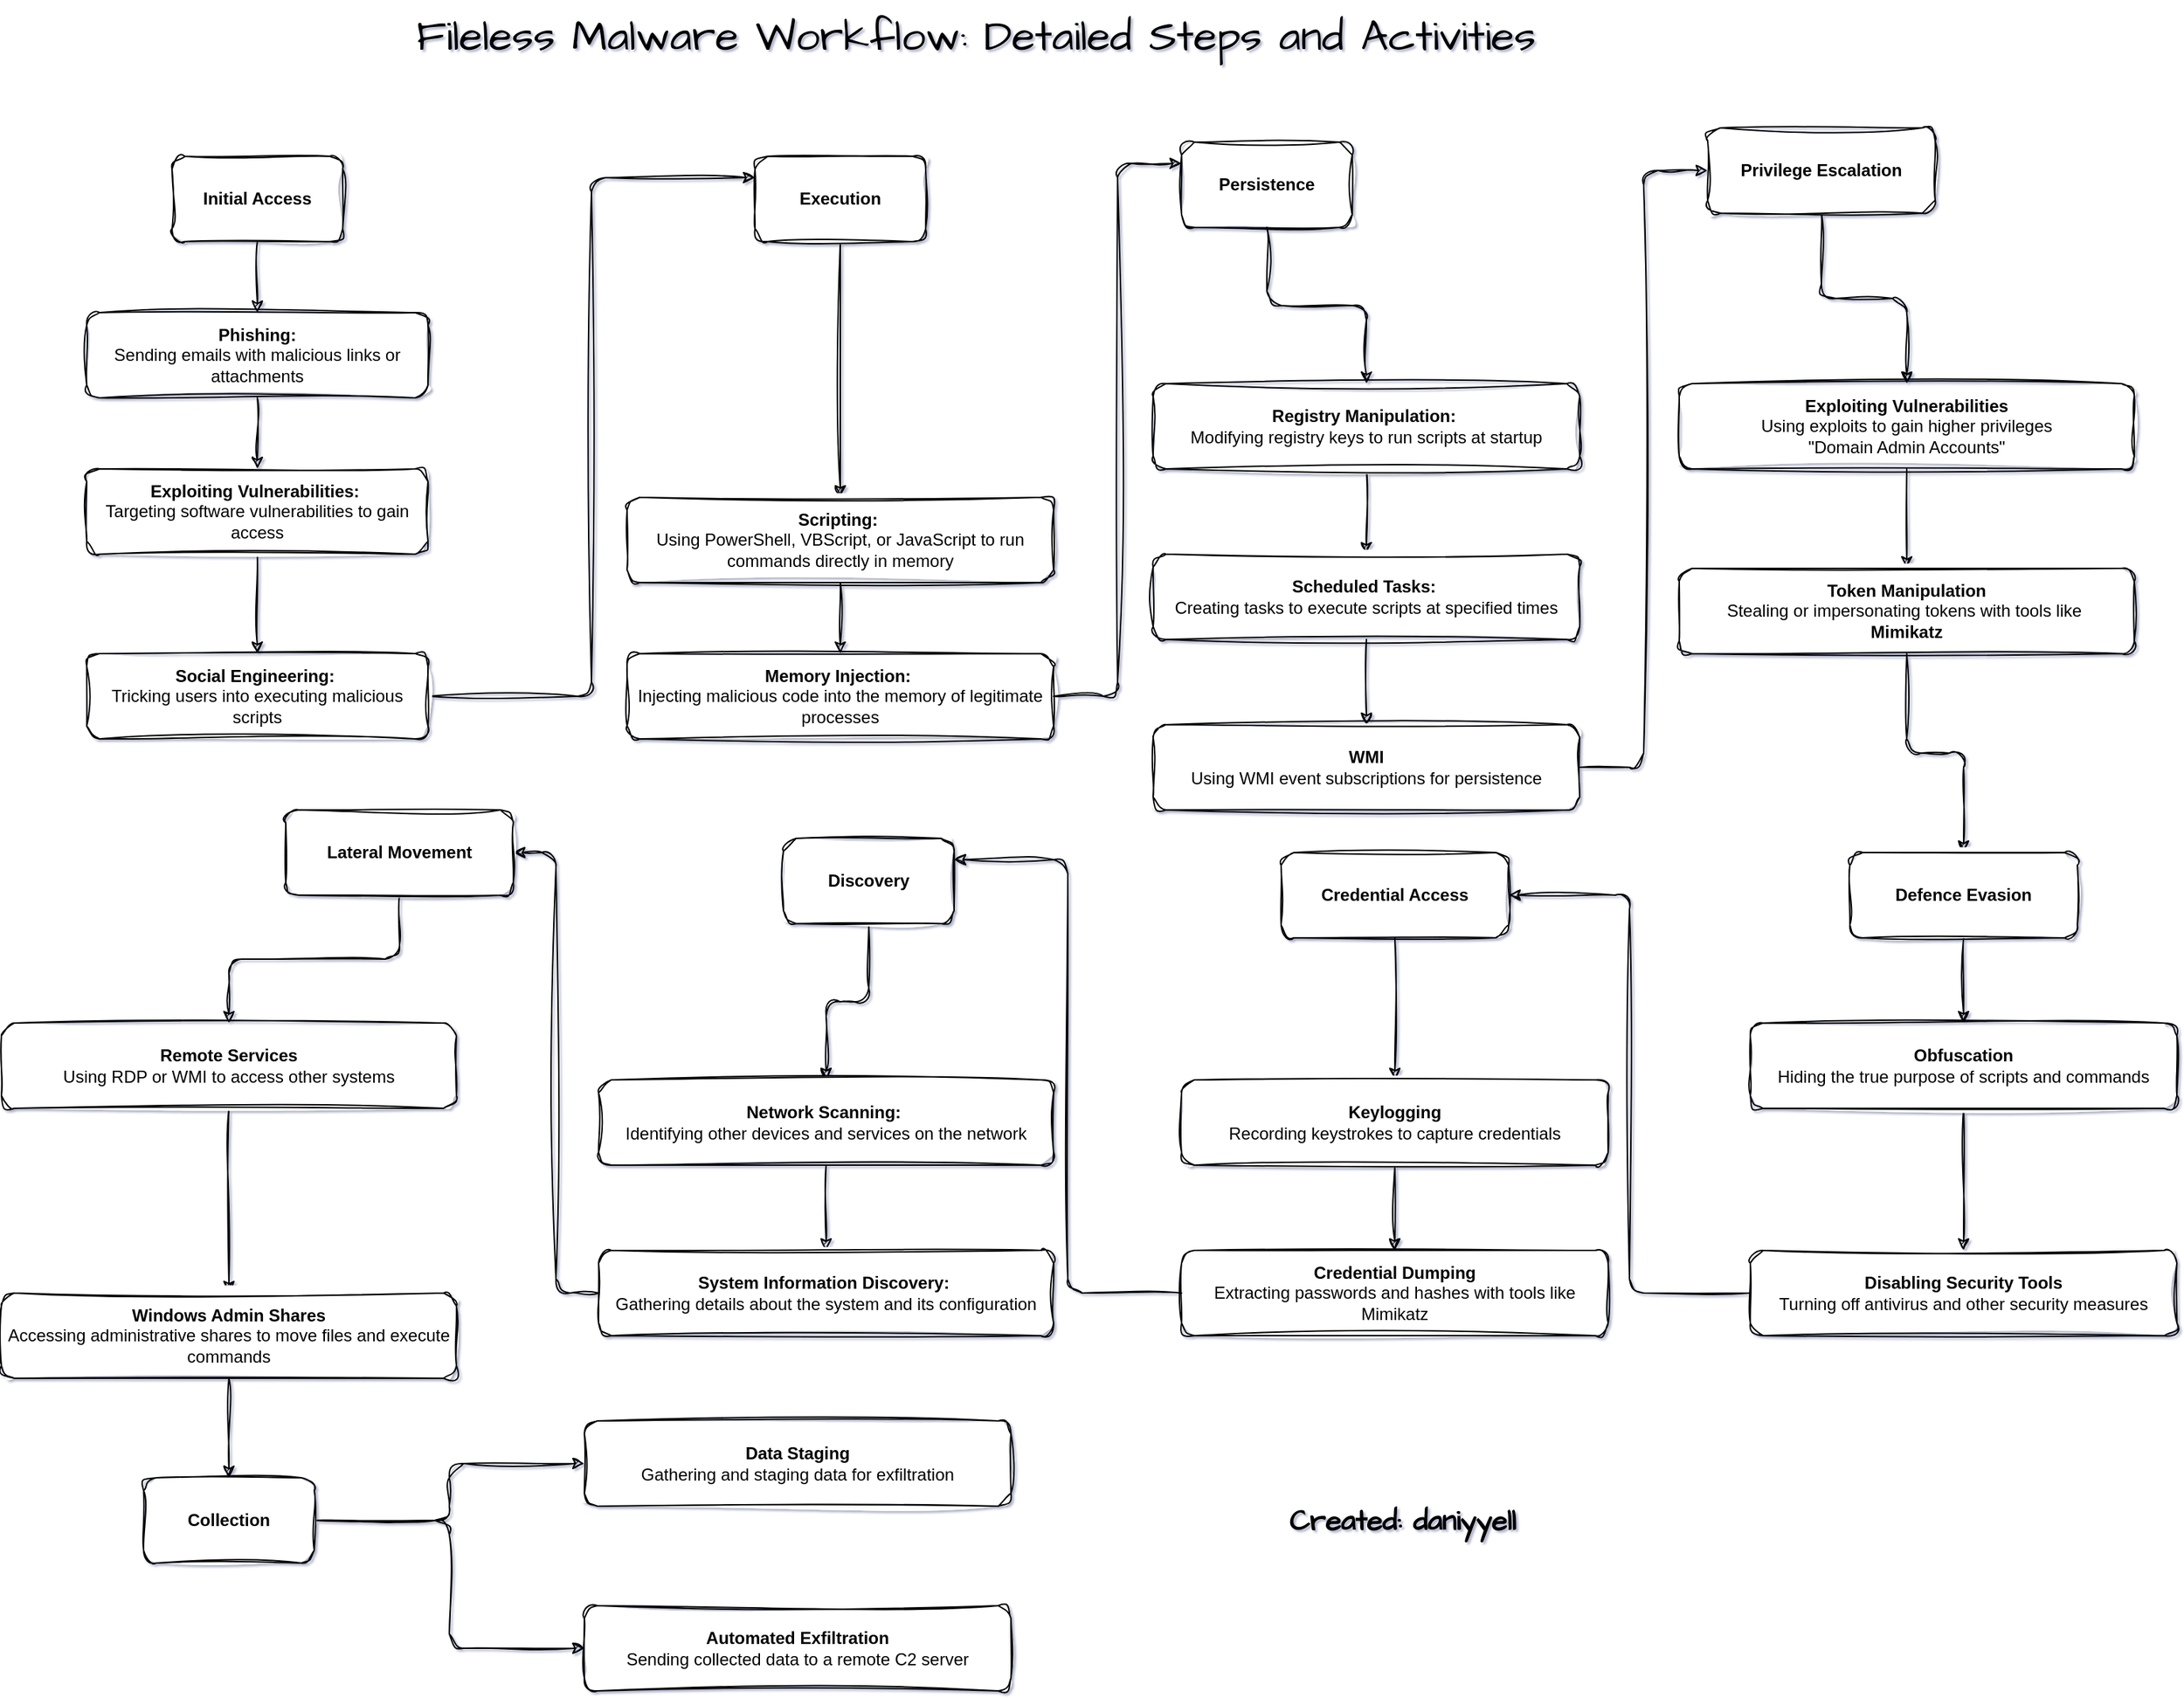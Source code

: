 <mxfile version="24.5.1" type="github">
  <diagram name="Page-1" id="pxp7qfaBqFWQBgs7-R0P">
    <mxGraphModel dx="2638" dy="2282" grid="1" gridSize="10" guides="1" tooltips="1" connect="1" arrows="1" fold="1" page="1" pageScale="1" pageWidth="850" pageHeight="1100" background="#ffffff" math="0" shadow="1">
      <root>
        <mxCell id="0" />
        <mxCell id="1" parent="0" />
        <mxCell id="3B0JiuzJLhS6sqnatpeZ-70" style="edgeStyle=orthogonalEdgeStyle;rounded=1;orthogonalLoop=1;jettySize=auto;html=1;entryX=0;entryY=0.25;entryDx=0;entryDy=0;labelBackgroundColor=none;fontColor=default;sketch=1;curveFitting=1;jiggle=2;" edge="1" parent="1" source="3B0JiuzJLhS6sqnatpeZ-4" target="3B0JiuzJLhS6sqnatpeZ-5">
          <mxGeometry relative="1" as="geometry" />
        </mxCell>
        <mxCell id="3B0JiuzJLhS6sqnatpeZ-7" value="&lt;div&gt;&lt;b&gt;Memory Injection:&amp;nbsp;&lt;/b&gt;&lt;/div&gt;&lt;div&gt;Injecting malicious code into the memory of legitimate processes&lt;/div&gt;" style="rounded=1;whiteSpace=wrap;html=1;labelBackgroundColor=none;sketch=1;curveFitting=1;jiggle=2;" vertex="1" parent="1">
          <mxGeometry x="200" y="80" width="300" height="60" as="geometry" />
        </mxCell>
        <mxCell id="3B0JiuzJLhS6sqnatpeZ-77" style="edgeStyle=orthogonalEdgeStyle;rounded=1;orthogonalLoop=1;jettySize=auto;html=1;labelBackgroundColor=none;fontColor=default;sketch=1;curveFitting=1;jiggle=2;" edge="1" parent="1" source="3B0JiuzJLhS6sqnatpeZ-9" target="3B0JiuzJLhS6sqnatpeZ-10">
          <mxGeometry relative="1" as="geometry" />
        </mxCell>
        <mxCell id="3B0JiuzJLhS6sqnatpeZ-9" value="&lt;div&gt;&lt;b&gt;Registry Manipulation:&lt;/b&gt;&amp;nbsp;&lt;/div&gt;&lt;div&gt;Modifying registry keys to run scripts at startup&lt;/div&gt;" style="rounded=1;whiteSpace=wrap;html=1;labelBackgroundColor=none;sketch=1;curveFitting=1;jiggle=2;" vertex="1" parent="1">
          <mxGeometry x="570" y="-110" width="300" height="60" as="geometry" />
        </mxCell>
        <mxCell id="3B0JiuzJLhS6sqnatpeZ-78" value="" style="edgeStyle=orthogonalEdgeStyle;rounded=1;orthogonalLoop=1;jettySize=auto;html=1;labelBackgroundColor=none;fontColor=default;sketch=1;curveFitting=1;jiggle=2;" edge="1" parent="1" source="3B0JiuzJLhS6sqnatpeZ-10" target="3B0JiuzJLhS6sqnatpeZ-11">
          <mxGeometry relative="1" as="geometry" />
        </mxCell>
        <mxCell id="3B0JiuzJLhS6sqnatpeZ-10" value="&lt;div&gt;&lt;b&gt;Scheduled Tasks:&amp;nbsp;&lt;/b&gt;&lt;/div&gt;&lt;div&gt;Creating tasks to execute scripts at specified times&lt;/div&gt;" style="rounded=1;whiteSpace=wrap;html=1;labelBackgroundColor=none;sketch=1;curveFitting=1;jiggle=2;" vertex="1" parent="1">
          <mxGeometry x="570" y="10" width="300" height="60" as="geometry" />
        </mxCell>
        <mxCell id="3B0JiuzJLhS6sqnatpeZ-101" style="edgeStyle=orthogonalEdgeStyle;rounded=1;orthogonalLoop=1;jettySize=auto;html=1;entryX=0;entryY=0.5;entryDx=0;entryDy=0;labelBackgroundColor=none;fontColor=default;sketch=1;curveFitting=1;jiggle=2;" edge="1" parent="1" source="3B0JiuzJLhS6sqnatpeZ-11" target="3B0JiuzJLhS6sqnatpeZ-12">
          <mxGeometry relative="1" as="geometry" />
        </mxCell>
        <mxCell id="3B0JiuzJLhS6sqnatpeZ-11" value="&lt;div&gt;&lt;b&gt;WMI &lt;br&gt;&lt;/b&gt;&lt;/div&gt;&lt;div&gt;Using WMI event subscriptions for persistence&lt;/div&gt;" style="rounded=1;whiteSpace=wrap;html=1;labelBackgroundColor=none;sketch=1;curveFitting=1;jiggle=2;" vertex="1" parent="1">
          <mxGeometry x="570" y="130" width="300" height="60" as="geometry" />
        </mxCell>
        <mxCell id="3B0JiuzJLhS6sqnatpeZ-83" value="" style="edgeStyle=orthogonalEdgeStyle;rounded=1;orthogonalLoop=1;jettySize=auto;html=1;labelBackgroundColor=none;fontColor=default;sketch=1;curveFitting=1;jiggle=2;" edge="1" parent="1" source="3B0JiuzJLhS6sqnatpeZ-12" target="3B0JiuzJLhS6sqnatpeZ-13">
          <mxGeometry relative="1" as="geometry" />
        </mxCell>
        <mxCell id="3B0JiuzJLhS6sqnatpeZ-12" value="&lt;b&gt;Privilege Escalation&lt;/b&gt;" style="rounded=1;whiteSpace=wrap;html=1;labelBackgroundColor=none;sketch=1;curveFitting=1;jiggle=2;" vertex="1" parent="1">
          <mxGeometry x="960" y="-290" width="160" height="60" as="geometry" />
        </mxCell>
        <mxCell id="3B0JiuzJLhS6sqnatpeZ-81" value="" style="edgeStyle=orthogonalEdgeStyle;rounded=1;orthogonalLoop=1;jettySize=auto;html=1;labelBackgroundColor=none;fontColor=default;sketch=1;curveFitting=1;jiggle=2;" edge="1" parent="1" source="3B0JiuzJLhS6sqnatpeZ-13" target="3B0JiuzJLhS6sqnatpeZ-14">
          <mxGeometry relative="1" as="geometry" />
        </mxCell>
        <mxCell id="3B0JiuzJLhS6sqnatpeZ-13" value="&lt;div&gt;&lt;b&gt;Exploiting Vulnerabilities &lt;br&gt;&lt;/b&gt;&lt;/div&gt;&lt;div&gt;Using exploits to gain higher privileges&lt;/div&gt;&lt;div&gt;&lt;span data-hs-cos-type=&quot;rich_text&quot; data-hs-cos-general-type=&quot;meta_field&quot; style=&quot;&quot; class=&quot;hs_cos_wrapper hs_cos_wrapper_meta_field hs_cos_wrapper_type_rich_text&quot; id=&quot;hs_cos_wrapper_post_body&quot;&gt;&quot;Domain Admin Accounts&quot;&lt;/span&gt;&lt;/div&gt;" style="rounded=1;whiteSpace=wrap;html=1;labelBackgroundColor=none;sketch=1;curveFitting=1;jiggle=2;" vertex="1" parent="1">
          <mxGeometry x="940" y="-110" width="320" height="60" as="geometry" />
        </mxCell>
        <mxCell id="3B0JiuzJLhS6sqnatpeZ-85" value="" style="edgeStyle=orthogonalEdgeStyle;rounded=1;orthogonalLoop=1;jettySize=auto;html=1;labelBackgroundColor=none;fontColor=default;sketch=1;curveFitting=1;jiggle=2;" edge="1" parent="1" source="3B0JiuzJLhS6sqnatpeZ-14" target="3B0JiuzJLhS6sqnatpeZ-15">
          <mxGeometry relative="1" as="geometry" />
        </mxCell>
        <mxCell id="3B0JiuzJLhS6sqnatpeZ-14" value="&lt;div&gt;&lt;b&gt;Token Manipulation &lt;br&gt;&lt;/b&gt;&lt;/div&gt;&lt;div&gt;Stealing or impersonating tokens with tools like&amp;nbsp;&lt;/div&gt;&lt;div&gt;&lt;b&gt;Mimikatz&lt;/b&gt;&lt;/div&gt;" style="rounded=1;whiteSpace=wrap;html=1;labelBackgroundColor=none;sketch=1;curveFitting=1;jiggle=2;" vertex="1" parent="1">
          <mxGeometry x="940" y="20" width="320" height="60" as="geometry" />
        </mxCell>
        <mxCell id="3B0JiuzJLhS6sqnatpeZ-87" style="edgeStyle=orthogonalEdgeStyle;rounded=1;orthogonalLoop=1;jettySize=auto;html=1;entryX=1;entryY=0.5;entryDx=0;entryDy=0;labelBackgroundColor=none;fontColor=default;sketch=1;curveFitting=1;jiggle=2;" edge="1" parent="1" source="3B0JiuzJLhS6sqnatpeZ-17" target="3B0JiuzJLhS6sqnatpeZ-18">
          <mxGeometry relative="1" as="geometry" />
        </mxCell>
        <mxCell id="3B0JiuzJLhS6sqnatpeZ-72" style="edgeStyle=orthogonalEdgeStyle;rounded=1;orthogonalLoop=1;jettySize=auto;html=1;labelBackgroundColor=none;fontColor=default;sketch=1;curveFitting=1;jiggle=2;" edge="1" parent="1" source="3B0JiuzJLhS6sqnatpeZ-5" target="3B0JiuzJLhS6sqnatpeZ-6">
          <mxGeometry relative="1" as="geometry" />
        </mxCell>
        <mxCell id="3B0JiuzJLhS6sqnatpeZ-5" value="&lt;b&gt;Execution&lt;/b&gt;" style="rounded=1;whiteSpace=wrap;html=1;labelBackgroundColor=none;sketch=1;curveFitting=1;jiggle=2;" vertex="1" parent="1">
          <mxGeometry x="290" y="-270" width="120" height="60" as="geometry" />
        </mxCell>
        <mxCell id="3B0JiuzJLhS6sqnatpeZ-63" value="" style="edgeStyle=orthogonalEdgeStyle;rounded=1;orthogonalLoop=1;jettySize=auto;html=1;labelBackgroundColor=none;fontColor=default;sketch=1;curveFitting=1;jiggle=2;" edge="1" parent="1" source="3B0JiuzJLhS6sqnatpeZ-6" target="3B0JiuzJLhS6sqnatpeZ-7">
          <mxGeometry relative="1" as="geometry" />
        </mxCell>
        <mxCell id="3B0JiuzJLhS6sqnatpeZ-6" value="&lt;div&gt;&lt;b&gt;Scripting:&amp;nbsp;&lt;/b&gt;&lt;/div&gt;&lt;div&gt;Using PowerShell, VBScript, or JavaScript to run commands directly in memory&lt;/div&gt;" style="rounded=1;whiteSpace=wrap;html=1;labelBackgroundColor=none;sketch=1;curveFitting=1;jiggle=2;" vertex="1" parent="1">
          <mxGeometry x="200" y="-30" width="300" height="60" as="geometry" />
        </mxCell>
        <mxCell id="3B0JiuzJLhS6sqnatpeZ-64" style="edgeStyle=orthogonalEdgeStyle;rounded=1;orthogonalLoop=1;jettySize=auto;html=1;entryX=0;entryY=0.25;entryDx=0;entryDy=0;labelBackgroundColor=none;fontColor=default;sketch=1;curveFitting=1;jiggle=2;" edge="1" parent="1" source="3B0JiuzJLhS6sqnatpeZ-7" target="3B0JiuzJLhS6sqnatpeZ-8">
          <mxGeometry relative="1" as="geometry" />
        </mxCell>
        <mxCell id="3B0JiuzJLhS6sqnatpeZ-76" style="edgeStyle=orthogonalEdgeStyle;rounded=1;orthogonalLoop=1;jettySize=auto;html=1;labelBackgroundColor=none;fontColor=default;sketch=1;curveFitting=1;jiggle=2;" edge="1" parent="1" source="3B0JiuzJLhS6sqnatpeZ-8" target="3B0JiuzJLhS6sqnatpeZ-9">
          <mxGeometry relative="1" as="geometry" />
        </mxCell>
        <mxCell id="3B0JiuzJLhS6sqnatpeZ-8" value="&lt;b&gt;Persistence&lt;/b&gt;" style="rounded=1;whiteSpace=wrap;html=1;labelBackgroundColor=none;sketch=1;curveFitting=1;jiggle=2;" vertex="1" parent="1">
          <mxGeometry x="590" y="-280" width="120" height="60" as="geometry" />
        </mxCell>
        <mxCell id="3B0JiuzJLhS6sqnatpeZ-92" value="" style="edgeStyle=orthogonalEdgeStyle;rounded=1;orthogonalLoop=1;jettySize=auto;html=1;labelBackgroundColor=none;fontColor=default;sketch=1;curveFitting=1;jiggle=2;" edge="1" parent="1" source="3B0JiuzJLhS6sqnatpeZ-21" target="3B0JiuzJLhS6sqnatpeZ-22">
          <mxGeometry relative="1" as="geometry" />
        </mxCell>
        <mxCell id="3B0JiuzJLhS6sqnatpeZ-21" value="&lt;b&gt;Discovery&lt;/b&gt;" style="rounded=1;whiteSpace=wrap;html=1;labelBackgroundColor=none;sketch=1;curveFitting=1;jiggle=2;" vertex="1" parent="1">
          <mxGeometry x="310" y="210" width="120" height="60" as="geometry" />
        </mxCell>
        <mxCell id="3B0JiuzJLhS6sqnatpeZ-93" value="" style="edgeStyle=orthogonalEdgeStyle;rounded=1;orthogonalLoop=1;jettySize=auto;html=1;labelBackgroundColor=none;fontColor=default;sketch=1;curveFitting=1;jiggle=2;" edge="1" parent="1" source="3B0JiuzJLhS6sqnatpeZ-22" target="3B0JiuzJLhS6sqnatpeZ-23">
          <mxGeometry relative="1" as="geometry" />
        </mxCell>
        <mxCell id="3B0JiuzJLhS6sqnatpeZ-22" value="&lt;div&gt;&lt;b&gt;Network Scanning:&amp;nbsp;&lt;/b&gt;&lt;/div&gt;&lt;div&gt;Identifying other devices and services on the network&lt;/div&gt;" style="rounded=1;whiteSpace=wrap;html=1;labelBackgroundColor=none;sketch=1;curveFitting=1;jiggle=2;" vertex="1" parent="1">
          <mxGeometry x="180" y="380" width="320" height="60" as="geometry" />
        </mxCell>
        <mxCell id="3B0JiuzJLhS6sqnatpeZ-95" style="edgeStyle=orthogonalEdgeStyle;rounded=1;orthogonalLoop=1;jettySize=auto;html=1;entryX=1;entryY=0.5;entryDx=0;entryDy=0;labelBackgroundColor=none;fontColor=default;sketch=1;curveFitting=1;jiggle=2;" edge="1" parent="1" source="3B0JiuzJLhS6sqnatpeZ-23" target="3B0JiuzJLhS6sqnatpeZ-24">
          <mxGeometry relative="1" as="geometry" />
        </mxCell>
        <mxCell id="3B0JiuzJLhS6sqnatpeZ-23" value="&lt;div&gt;&lt;b&gt;System Information Discovery:&amp;nbsp;&lt;/b&gt;&lt;/div&gt;&lt;div&gt;Gathering details about the system and its configuration&lt;/div&gt;" style="rounded=1;whiteSpace=wrap;html=1;labelBackgroundColor=none;sketch=1;curveFitting=1;jiggle=2;" vertex="1" parent="1">
          <mxGeometry x="180" y="500" width="320" height="60" as="geometry" />
        </mxCell>
        <mxCell id="3B0JiuzJLhS6sqnatpeZ-96" value="" style="edgeStyle=orthogonalEdgeStyle;rounded=1;orthogonalLoop=1;jettySize=auto;html=1;labelBackgroundColor=none;fontColor=default;sketch=1;curveFitting=1;jiggle=2;" edge="1" parent="1" source="3B0JiuzJLhS6sqnatpeZ-24" target="3B0JiuzJLhS6sqnatpeZ-25">
          <mxGeometry relative="1" as="geometry" />
        </mxCell>
        <mxCell id="3B0JiuzJLhS6sqnatpeZ-24" value="&lt;b&gt;Lateral Movement&lt;/b&gt;" style="rounded=1;whiteSpace=wrap;html=1;labelBackgroundColor=none;sketch=1;curveFitting=1;jiggle=2;" vertex="1" parent="1">
          <mxGeometry x="-40" y="190" width="160" height="60" as="geometry" />
        </mxCell>
        <mxCell id="3B0JiuzJLhS6sqnatpeZ-107" style="edgeStyle=orthogonalEdgeStyle;rounded=1;orthogonalLoop=1;jettySize=auto;html=1;labelBackgroundColor=none;fontColor=default;sketch=1;curveFitting=1;jiggle=2;" edge="1" parent="1" source="3B0JiuzJLhS6sqnatpeZ-25" target="3B0JiuzJLhS6sqnatpeZ-26">
          <mxGeometry relative="1" as="geometry" />
        </mxCell>
        <mxCell id="3B0JiuzJLhS6sqnatpeZ-25" value="&lt;div&gt;&lt;b&gt;Remote Services &lt;br&gt;&lt;/b&gt;&lt;/div&gt;&lt;div&gt;Using RDP or WMI to access other systems&lt;/div&gt;" style="rounded=1;whiteSpace=wrap;html=1;labelBackgroundColor=none;sketch=1;curveFitting=1;jiggle=2;" vertex="1" parent="1">
          <mxGeometry x="-240" y="340" width="320" height="60" as="geometry" />
        </mxCell>
        <mxCell id="3B0JiuzJLhS6sqnatpeZ-111" style="edgeStyle=orthogonalEdgeStyle;rounded=1;orthogonalLoop=1;jettySize=auto;html=1;labelBackgroundColor=none;fontColor=default;sketch=1;curveFitting=1;jiggle=2;" edge="1" parent="1" source="3B0JiuzJLhS6sqnatpeZ-26" target="3B0JiuzJLhS6sqnatpeZ-27">
          <mxGeometry relative="1" as="geometry" />
        </mxCell>
        <mxCell id="3B0JiuzJLhS6sqnatpeZ-26" value="&lt;div&gt;&lt;b&gt;Windows Admin Shares&lt;/b&gt; &lt;br&gt;&lt;/div&gt;&lt;div&gt;Accessing administrative shares to move files and execute commands&lt;/div&gt;" style="rounded=1;whiteSpace=wrap;html=1;labelBackgroundColor=none;sketch=1;curveFitting=1;jiggle=2;" vertex="1" parent="1">
          <mxGeometry x="-240" y="530" width="320" height="60" as="geometry" />
        </mxCell>
        <mxCell id="3B0JiuzJLhS6sqnatpeZ-100" value="" style="group;labelBackgroundColor=none;rounded=1;sketch=1;curveFitting=1;jiggle=2;" vertex="1" connectable="0" parent="1">
          <mxGeometry x="-180" y="-270" width="240" height="410" as="geometry" />
        </mxCell>
        <mxCell id="3B0JiuzJLhS6sqnatpeZ-58" value="" style="edgeStyle=orthogonalEdgeStyle;rounded=1;orthogonalLoop=1;jettySize=auto;html=1;labelBackgroundColor=none;fontColor=default;sketch=1;curveFitting=1;jiggle=2;" edge="1" parent="3B0JiuzJLhS6sqnatpeZ-100" source="3B0JiuzJLhS6sqnatpeZ-1" target="3B0JiuzJLhS6sqnatpeZ-2">
          <mxGeometry relative="1" as="geometry" />
        </mxCell>
        <mxCell id="3B0JiuzJLhS6sqnatpeZ-1" value="&lt;b&gt;Initial Access&lt;/b&gt;" style="rounded=1;whiteSpace=wrap;html=1;labelBackgroundColor=none;sketch=1;curveFitting=1;jiggle=2;" vertex="1" parent="3B0JiuzJLhS6sqnatpeZ-100">
          <mxGeometry x="60" width="120" height="60" as="geometry" />
        </mxCell>
        <mxCell id="3B0JiuzJLhS6sqnatpeZ-59" value="" style="edgeStyle=orthogonalEdgeStyle;rounded=1;orthogonalLoop=1;jettySize=auto;html=1;labelBackgroundColor=none;fontColor=default;sketch=1;curveFitting=1;jiggle=2;" edge="1" parent="3B0JiuzJLhS6sqnatpeZ-100" source="3B0JiuzJLhS6sqnatpeZ-2" target="3B0JiuzJLhS6sqnatpeZ-3">
          <mxGeometry relative="1" as="geometry" />
        </mxCell>
        <mxCell id="3B0JiuzJLhS6sqnatpeZ-2" value="&lt;b&gt;Phishing: &lt;/b&gt;&lt;br&gt;Sending emails with malicious links or attachments" style="rounded=1;whiteSpace=wrap;html=1;labelBackgroundColor=none;sketch=1;curveFitting=1;jiggle=2;" vertex="1" parent="3B0JiuzJLhS6sqnatpeZ-100">
          <mxGeometry y="110" width="240" height="60" as="geometry" />
        </mxCell>
        <mxCell id="3B0JiuzJLhS6sqnatpeZ-60" value="" style="edgeStyle=orthogonalEdgeStyle;rounded=1;orthogonalLoop=1;jettySize=auto;html=1;labelBackgroundColor=none;fontColor=default;sketch=1;curveFitting=1;jiggle=2;" edge="1" parent="3B0JiuzJLhS6sqnatpeZ-100" source="3B0JiuzJLhS6sqnatpeZ-3" target="3B0JiuzJLhS6sqnatpeZ-4">
          <mxGeometry relative="1" as="geometry" />
        </mxCell>
        <mxCell id="3B0JiuzJLhS6sqnatpeZ-3" value="&lt;div&gt;&lt;b&gt;Exploiting Vulnerabilities:&amp;nbsp;&lt;/b&gt;&lt;/div&gt;&lt;div&gt;Targeting software vulnerabilities to gain access&lt;/div&gt;" style="rounded=1;whiteSpace=wrap;html=1;labelBackgroundColor=none;sketch=1;curveFitting=1;jiggle=2;" vertex="1" parent="3B0JiuzJLhS6sqnatpeZ-100">
          <mxGeometry y="220" width="240" height="60" as="geometry" />
        </mxCell>
        <mxCell id="3B0JiuzJLhS6sqnatpeZ-4" value="&lt;div&gt;&lt;b&gt;Social Engineering:&amp;nbsp;&lt;/b&gt;&lt;/div&gt;&lt;div&gt;Tricking users into executing malicious scripts&lt;/div&gt;" style="rounded=1;whiteSpace=wrap;html=1;labelBackgroundColor=none;sketch=1;curveFitting=1;jiggle=2;" vertex="1" parent="3B0JiuzJLhS6sqnatpeZ-100">
          <mxGeometry y="350" width="240" height="60" as="geometry" />
        </mxCell>
        <mxCell id="3B0JiuzJLhS6sqnatpeZ-103" value="" style="group;labelBackgroundColor=none;rounded=1;sketch=1;curveFitting=1;jiggle=2;" vertex="1" connectable="0" parent="1">
          <mxGeometry x="990" y="220" width="300" height="340" as="geometry" />
        </mxCell>
        <mxCell id="3B0JiuzJLhS6sqnatpeZ-102" value="" style="edgeStyle=orthogonalEdgeStyle;rounded=1;orthogonalLoop=1;jettySize=auto;html=1;labelBackgroundColor=none;fontColor=default;sketch=1;curveFitting=1;jiggle=2;" edge="1" parent="3B0JiuzJLhS6sqnatpeZ-103" source="3B0JiuzJLhS6sqnatpeZ-15" target="3B0JiuzJLhS6sqnatpeZ-16">
          <mxGeometry relative="1" as="geometry" />
        </mxCell>
        <mxCell id="3B0JiuzJLhS6sqnatpeZ-15" value="&lt;b&gt;Defence Evasion&lt;/b&gt;" style="rounded=1;whiteSpace=wrap;html=1;labelBackgroundColor=none;sketch=1;curveFitting=1;jiggle=2;" vertex="1" parent="3B0JiuzJLhS6sqnatpeZ-103">
          <mxGeometry x="70" width="160" height="60" as="geometry" />
        </mxCell>
        <mxCell id="3B0JiuzJLhS6sqnatpeZ-86" value="" style="edgeStyle=orthogonalEdgeStyle;rounded=1;orthogonalLoop=1;jettySize=auto;html=1;labelBackgroundColor=none;fontColor=default;sketch=1;curveFitting=1;jiggle=2;" edge="1" parent="3B0JiuzJLhS6sqnatpeZ-103" source="3B0JiuzJLhS6sqnatpeZ-16" target="3B0JiuzJLhS6sqnatpeZ-17">
          <mxGeometry relative="1" as="geometry" />
        </mxCell>
        <mxCell id="3B0JiuzJLhS6sqnatpeZ-16" value="&lt;div&gt;&lt;b&gt;Obfuscation &lt;br&gt;&lt;/b&gt;&lt;/div&gt;&lt;div&gt;Hiding the true purpose of scripts and commands&lt;/div&gt;" style="rounded=1;whiteSpace=wrap;html=1;labelBackgroundColor=none;sketch=1;curveFitting=1;jiggle=2;" vertex="1" parent="3B0JiuzJLhS6sqnatpeZ-103">
          <mxGeometry y="120" width="300" height="60" as="geometry" />
        </mxCell>
        <mxCell id="3B0JiuzJLhS6sqnatpeZ-17" value="&lt;div&gt;&lt;b&gt;Disabling Security Tools &lt;br&gt;&lt;/b&gt;&lt;/div&gt;&lt;div&gt;Turning off antivirus and other security measures&lt;/div&gt;" style="rounded=1;whiteSpace=wrap;html=1;labelBackgroundColor=none;sketch=1;curveFitting=1;jiggle=2;" vertex="1" parent="3B0JiuzJLhS6sqnatpeZ-103">
          <mxGeometry y="280" width="300" height="60" as="geometry" />
        </mxCell>
        <mxCell id="3B0JiuzJLhS6sqnatpeZ-104" value="" style="group;labelBackgroundColor=none;rounded=1;sketch=1;curveFitting=1;jiggle=2;" vertex="1" connectable="0" parent="1">
          <mxGeometry x="590" y="220" width="300" height="340" as="geometry" />
        </mxCell>
        <mxCell id="3B0JiuzJLhS6sqnatpeZ-88" value="" style="edgeStyle=orthogonalEdgeStyle;rounded=1;orthogonalLoop=1;jettySize=auto;html=1;labelBackgroundColor=none;fontColor=default;sketch=1;curveFitting=1;jiggle=2;" edge="1" parent="3B0JiuzJLhS6sqnatpeZ-104" source="3B0JiuzJLhS6sqnatpeZ-18" target="3B0JiuzJLhS6sqnatpeZ-19">
          <mxGeometry relative="1" as="geometry" />
        </mxCell>
        <mxCell id="3B0JiuzJLhS6sqnatpeZ-18" value="&lt;b&gt;Credential Access&lt;/b&gt;" style="rounded=1;whiteSpace=wrap;html=1;labelBackgroundColor=none;sketch=1;curveFitting=1;jiggle=2;" vertex="1" parent="3B0JiuzJLhS6sqnatpeZ-104">
          <mxGeometry x="70" width="160" height="60" as="geometry" />
        </mxCell>
        <mxCell id="3B0JiuzJLhS6sqnatpeZ-89" value="" style="edgeStyle=orthogonalEdgeStyle;rounded=1;orthogonalLoop=1;jettySize=auto;html=1;labelBackgroundColor=none;fontColor=default;sketch=1;curveFitting=1;jiggle=2;" edge="1" parent="3B0JiuzJLhS6sqnatpeZ-104" source="3B0JiuzJLhS6sqnatpeZ-19" target="3B0JiuzJLhS6sqnatpeZ-20">
          <mxGeometry relative="1" as="geometry" />
        </mxCell>
        <mxCell id="3B0JiuzJLhS6sqnatpeZ-19" value="&lt;div&gt;&lt;b&gt;Keylogging&lt;/b&gt;&lt;/div&gt;&lt;div&gt;Recording keystrokes to capture credentials&lt;/div&gt;" style="rounded=1;whiteSpace=wrap;html=1;labelBackgroundColor=none;sketch=1;curveFitting=1;jiggle=2;" vertex="1" parent="3B0JiuzJLhS6sqnatpeZ-104">
          <mxGeometry y="160" width="300" height="60" as="geometry" />
        </mxCell>
        <mxCell id="3B0JiuzJLhS6sqnatpeZ-20" value="&lt;div&gt;&lt;b&gt;Credential Dumping&lt;/b&gt;&lt;/div&gt;&lt;div&gt;Extracting passwords and hashes with tools like Mimikatz&lt;/div&gt;" style="rounded=1;whiteSpace=wrap;html=1;labelBackgroundColor=none;sketch=1;curveFitting=1;jiggle=2;" vertex="1" parent="3B0JiuzJLhS6sqnatpeZ-104">
          <mxGeometry y="280" width="300" height="60" as="geometry" />
        </mxCell>
        <mxCell id="3B0JiuzJLhS6sqnatpeZ-105" style="edgeStyle=orthogonalEdgeStyle;rounded=1;orthogonalLoop=1;jettySize=auto;html=1;exitX=0.5;exitY=1;exitDx=0;exitDy=0;labelBackgroundColor=none;fontColor=default;sketch=1;curveFitting=1;jiggle=2;" edge="1" parent="1" source="3B0JiuzJLhS6sqnatpeZ-22" target="3B0JiuzJLhS6sqnatpeZ-22">
          <mxGeometry relative="1" as="geometry" />
        </mxCell>
        <mxCell id="3B0JiuzJLhS6sqnatpeZ-106" style="edgeStyle=orthogonalEdgeStyle;rounded=1;orthogonalLoop=1;jettySize=auto;html=1;entryX=1;entryY=0.25;entryDx=0;entryDy=0;labelBackgroundColor=none;fontColor=default;sketch=1;curveFitting=1;jiggle=2;" edge="1" parent="1" source="3B0JiuzJLhS6sqnatpeZ-20" target="3B0JiuzJLhS6sqnatpeZ-21">
          <mxGeometry relative="1" as="geometry" />
        </mxCell>
        <mxCell id="3B0JiuzJLhS6sqnatpeZ-98" value="" style="edgeStyle=orthogonalEdgeStyle;rounded=1;orthogonalLoop=1;jettySize=auto;html=1;labelBackgroundColor=none;fontColor=default;sketch=1;curveFitting=1;jiggle=2;" edge="1" parent="1" source="3B0JiuzJLhS6sqnatpeZ-27" target="3B0JiuzJLhS6sqnatpeZ-28">
          <mxGeometry relative="1" as="geometry" />
        </mxCell>
        <mxCell id="3B0JiuzJLhS6sqnatpeZ-112" style="edgeStyle=orthogonalEdgeStyle;rounded=1;orthogonalLoop=1;jettySize=auto;html=1;entryX=0;entryY=0.5;entryDx=0;entryDy=0;labelBackgroundColor=none;fontColor=default;sketch=1;curveFitting=1;jiggle=2;" edge="1" parent="1" source="3B0JiuzJLhS6sqnatpeZ-27" target="3B0JiuzJLhS6sqnatpeZ-29">
          <mxGeometry relative="1" as="geometry" />
        </mxCell>
        <mxCell id="3B0JiuzJLhS6sqnatpeZ-27" value="&lt;b&gt;Collection&lt;/b&gt;" style="rounded=1;whiteSpace=wrap;html=1;labelBackgroundColor=none;sketch=1;curveFitting=1;jiggle=2;" vertex="1" parent="1">
          <mxGeometry x="-140" y="660" width="120" height="60" as="geometry" />
        </mxCell>
        <mxCell id="3B0JiuzJLhS6sqnatpeZ-28" value="&lt;div&gt;&lt;b&gt;Data Staging &lt;br&gt;&lt;/b&gt;&lt;/div&gt;&lt;div&gt;Gathering and staging data for exfiltration&lt;/div&gt;" style="rounded=1;whiteSpace=wrap;html=1;labelBackgroundColor=none;sketch=1;curveFitting=1;jiggle=2;" vertex="1" parent="1">
          <mxGeometry x="170" y="620" width="300" height="60" as="geometry" />
        </mxCell>
        <mxCell id="3B0JiuzJLhS6sqnatpeZ-29" value="&lt;div&gt;&lt;b&gt;Automated Exfiltration&lt;/b&gt;&lt;/div&gt;&lt;div&gt;Sending collected data to a remote C2 server&lt;br&gt;&lt;/div&gt;" style="rounded=1;whiteSpace=wrap;html=1;labelBackgroundColor=none;sketch=1;curveFitting=1;jiggle=2;" vertex="1" parent="1">
          <mxGeometry x="170" y="750" width="300" height="60" as="geometry" />
        </mxCell>
        <mxCell id="3B0JiuzJLhS6sqnatpeZ-113" value="&lt;b&gt;&lt;font style=&quot;font-size: 20px;&quot;&gt;Created: daniyyell&lt;/font&gt;&lt;/b&gt;" style="text;html=1;align=center;verticalAlign=middle;resizable=0;points=[];autosize=1;strokeColor=none;fillColor=none;fontFamily=Architects Daughter;fontSource=https%3A%2F%2Ffonts.googleapis.com%2Fcss%3Ffamily%3DArchitects%2BDaughter;" vertex="1" parent="1">
          <mxGeometry x="650" y="670" width="190" height="40" as="geometry" />
        </mxCell>
        <mxCell id="3B0JiuzJLhS6sqnatpeZ-114" value="&lt;font style=&quot;font-size: 30px;&quot;&gt;Fileless Malware Workflow: Detailed Steps and Activities&lt;/font&gt;" style="text;html=1;align=center;verticalAlign=middle;resizable=0;points=[];autosize=1;strokeColor=none;fillColor=none;fontFamily=Architects Daughter;fontSource=https%3A%2F%2Ffonts.googleapis.com%2Fcss%3Ffamily%3DArchitects%2BDaughter;" vertex="1" parent="1">
          <mxGeometry x="40" y="-380" width="810" height="50" as="geometry" />
        </mxCell>
      </root>
    </mxGraphModel>
  </diagram>
</mxfile>
